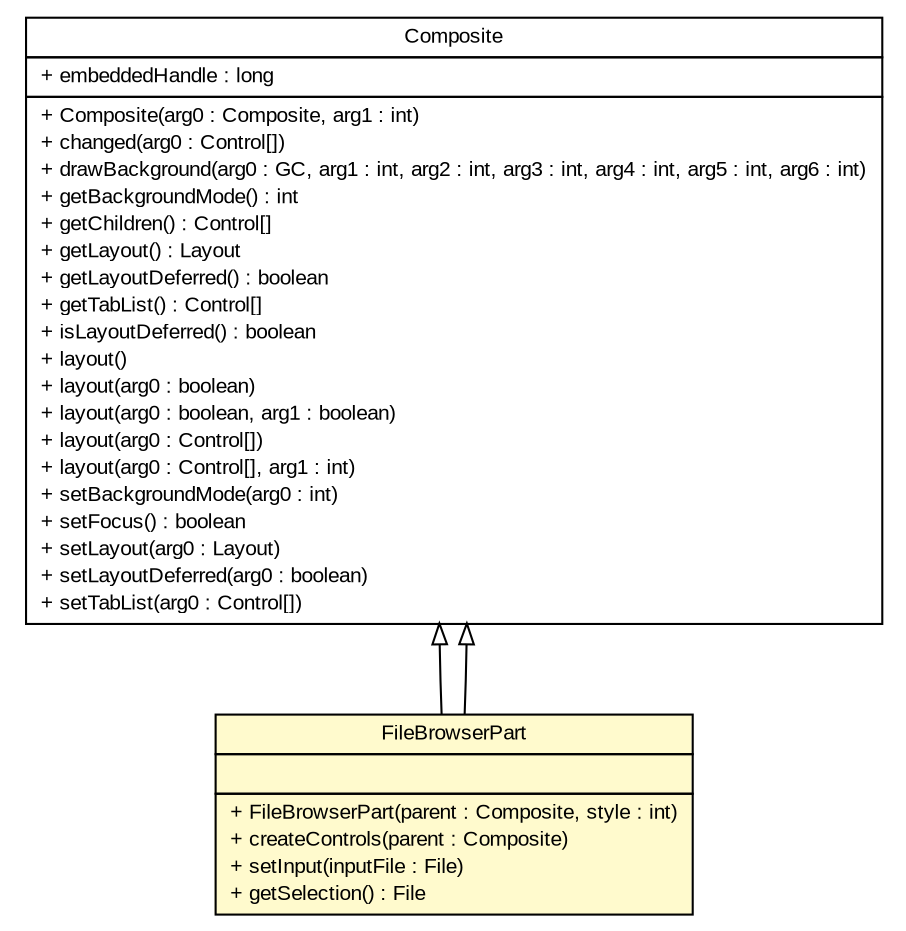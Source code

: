 #!/usr/local/bin/dot
#
# Class diagram 
# Generated by UMLGraph version R5_6-24-gf6e263 (http://www.umlgraph.org/)
#

digraph G {
	edge [fontname="arial",fontsize=10,labelfontname="arial",labelfontsize=10];
	node [fontname="arial",fontsize=10,shape=plaintext];
	nodesep=0.25;
	ranksep=0.5;
	// gov.sandia.cf.parts.widgets.filebrowser.FileBrowserPart
	c110941 [label=<<table title="gov.sandia.cf.parts.widgets.filebrowser.FileBrowserPart" border="0" cellborder="1" cellspacing="0" cellpadding="2" port="p" bgcolor="lemonChiffon" href="./FileBrowserPart.html">
		<tr><td><table border="0" cellspacing="0" cellpadding="1">
<tr><td align="center" balign="center"> FileBrowserPart </td></tr>
		</table></td></tr>
		<tr><td><table border="0" cellspacing="0" cellpadding="1">
<tr><td align="left" balign="left">  </td></tr>
		</table></td></tr>
		<tr><td><table border="0" cellspacing="0" cellpadding="1">
<tr><td align="left" balign="left"> + FileBrowserPart(parent : Composite, style : int) </td></tr>
<tr><td align="left" balign="left"> + createControls(parent : Composite) </td></tr>
<tr><td align="left" balign="left"> + setInput(inputFile : File) </td></tr>
<tr><td align="left" balign="left"> + getSelection() : File </td></tr>
		</table></td></tr>
		</table>>, URL="./FileBrowserPart.html", fontname="arial", fontcolor="black", fontsize=10.0];
	//gov.sandia.cf.parts.widgets.filebrowser.FileBrowserPart extends org.eclipse.swt.widgets.Composite
	c110999:p -> c110941:p [dir=back,arrowtail=empty];
	//gov.sandia.cf.parts.widgets.filebrowser.FileBrowserPart extends org.eclipse.swt.widgets.Composite
	c110999:p -> c110941:p [dir=back,arrowtail=empty];
	// org.eclipse.swt.widgets.Composite
	c110999 [label=<<table title="org.eclipse.swt.widgets.Composite" border="0" cellborder="1" cellspacing="0" cellpadding="2" port="p" href="http://java.sun.com/j2se/1.4.2/docs/api/org/eclipse/swt/widgets/Composite.html">
		<tr><td><table border="0" cellspacing="0" cellpadding="1">
<tr><td align="center" balign="center"> Composite </td></tr>
		</table></td></tr>
		<tr><td><table border="0" cellspacing="0" cellpadding="1">
<tr><td align="left" balign="left"> + embeddedHandle : long </td></tr>
		</table></td></tr>
		<tr><td><table border="0" cellspacing="0" cellpadding="1">
<tr><td align="left" balign="left"> + Composite(arg0 : Composite, arg1 : int) </td></tr>
<tr><td align="left" balign="left"> + changed(arg0 : Control[]) </td></tr>
<tr><td align="left" balign="left"> + drawBackground(arg0 : GC, arg1 : int, arg2 : int, arg3 : int, arg4 : int, arg5 : int, arg6 : int) </td></tr>
<tr><td align="left" balign="left"> + getBackgroundMode() : int </td></tr>
<tr><td align="left" balign="left"> + getChildren() : Control[] </td></tr>
<tr><td align="left" balign="left"> + getLayout() : Layout </td></tr>
<tr><td align="left" balign="left"> + getLayoutDeferred() : boolean </td></tr>
<tr><td align="left" balign="left"> + getTabList() : Control[] </td></tr>
<tr><td align="left" balign="left"> + isLayoutDeferred() : boolean </td></tr>
<tr><td align="left" balign="left"> + layout() </td></tr>
<tr><td align="left" balign="left"> + layout(arg0 : boolean) </td></tr>
<tr><td align="left" balign="left"> + layout(arg0 : boolean, arg1 : boolean) </td></tr>
<tr><td align="left" balign="left"> + layout(arg0 : Control[]) </td></tr>
<tr><td align="left" balign="left"> + layout(arg0 : Control[], arg1 : int) </td></tr>
<tr><td align="left" balign="left"> + setBackgroundMode(arg0 : int) </td></tr>
<tr><td align="left" balign="left"> + setFocus() : boolean </td></tr>
<tr><td align="left" balign="left"> + setLayout(arg0 : Layout) </td></tr>
<tr><td align="left" balign="left"> + setLayoutDeferred(arg0 : boolean) </td></tr>
<tr><td align="left" balign="left"> + setTabList(arg0 : Control[]) </td></tr>
		</table></td></tr>
		</table>>, URL="http://java.sun.com/j2se/1.4.2/docs/api/org/eclipse/swt/widgets/Composite.html", fontname="arial", fontcolor="black", fontsize=10.0];
}

